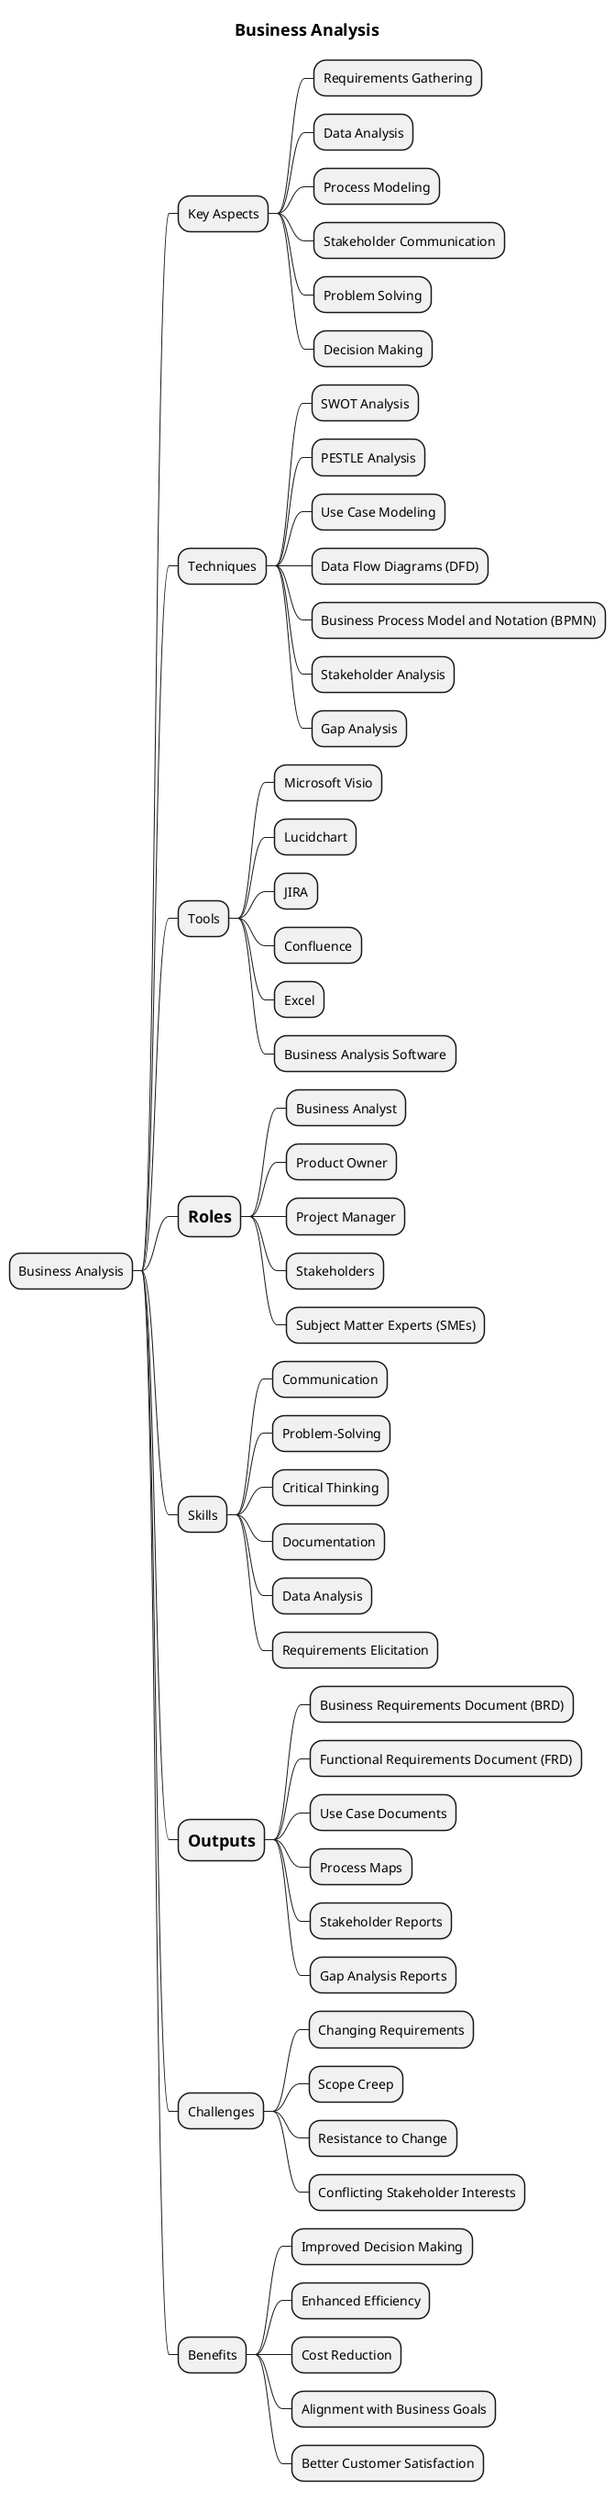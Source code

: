 @startmindmap
title = Business Analysis

* Business Analysis

** Key Aspects
*** Requirements Gathering
*** Data Analysis
*** Process Modeling
*** Stakeholder Communication
*** Problem Solving
*** Decision Making

** Techniques
*** SWOT Analysis
*** PESTLE Analysis
*** Use Case Modeling
*** Data Flow Diagrams (DFD)
*** Business Process Model and Notation (BPMN)
*** Stakeholder Analysis
*** Gap Analysis

** Tools
*** Microsoft Visio
*** Lucidchart
*** JIRA
*** Confluence
*** Excel
*** Business Analysis Software

** =Roles
*** Business Analyst
*** Product Owner
*** Project Manager
*** Stakeholders
*** Subject Matter Experts (SMEs)

** Skills
*** Communication
*** Problem-Solving
*** Critical Thinking
*** Documentation
*** Data Analysis
*** Requirements Elicitation

** =Outputs
*** Business Requirements Document (BRD)
*** Functional Requirements Document (FRD)
*** Use Case Documents
*** Process Maps
*** Stakeholder Reports
*** Gap Analysis Reports

** Challenges
*** Changing Requirements
*** Scope Creep
*** Resistance to Change
*** Conflicting Stakeholder Interests

** Benefits
*** Improved Decision Making
*** Enhanced Efficiency
*** Cost Reduction
*** Alignment with Business Goals
*** Better Customer Satisfaction
@endmindmap
